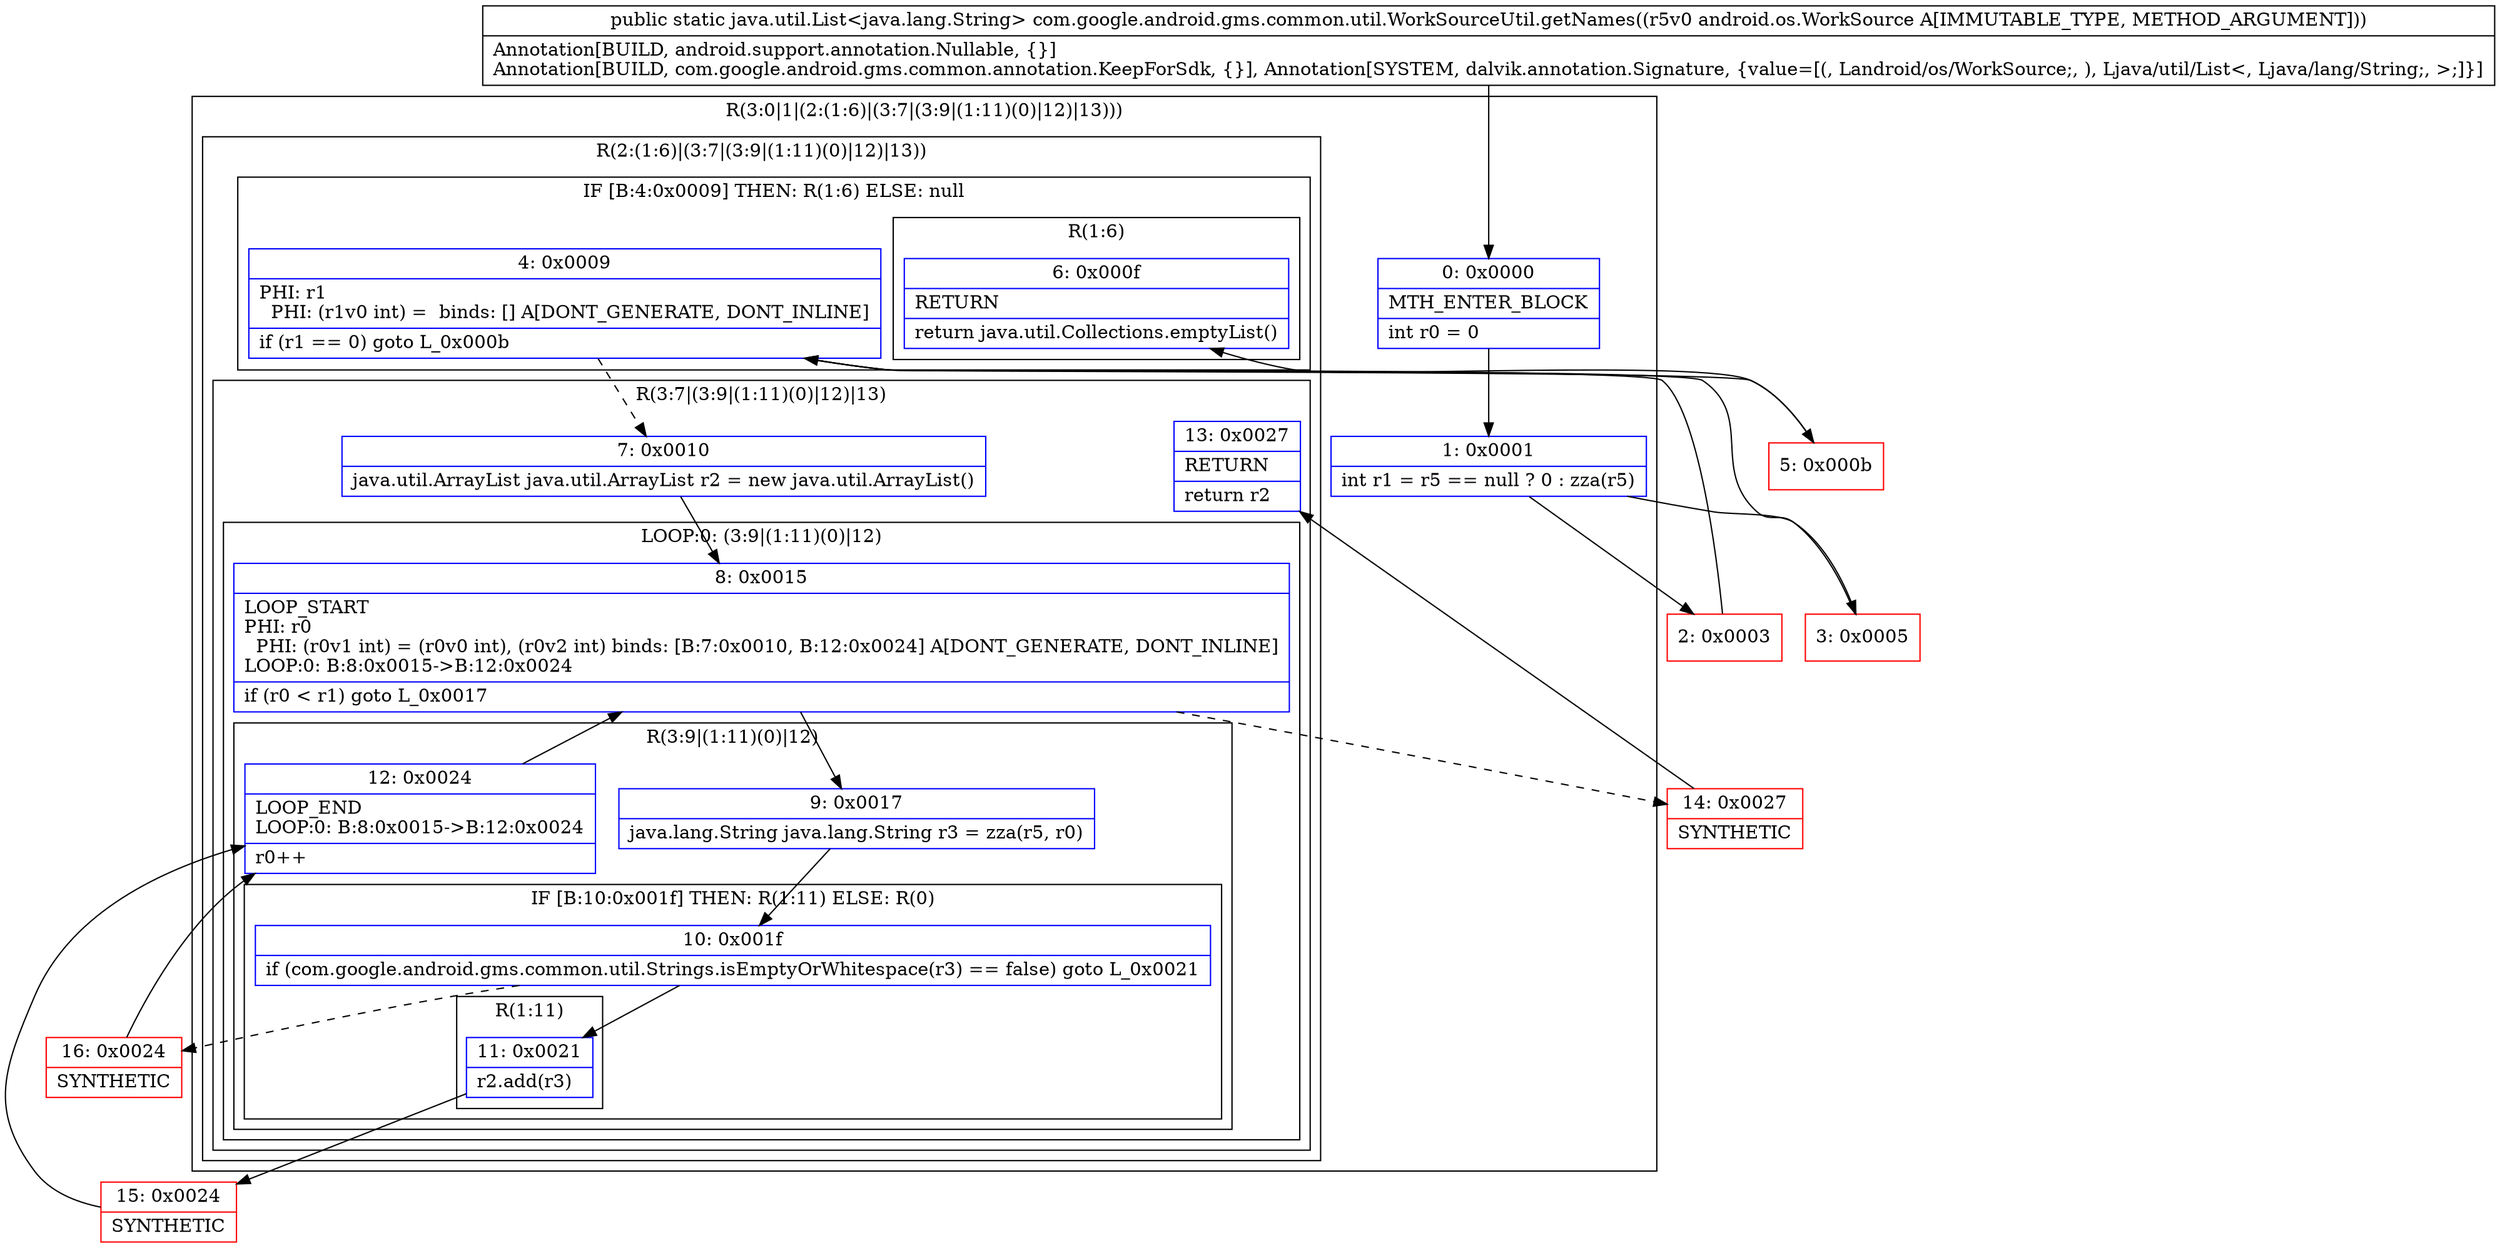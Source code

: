 digraph "CFG forcom.google.android.gms.common.util.WorkSourceUtil.getNames(Landroid\/os\/WorkSource;)Ljava\/util\/List;" {
subgraph cluster_Region_801816476 {
label = "R(3:0|1|(2:(1:6)|(3:7|(3:9|(1:11)(0)|12)|13)))";
node [shape=record,color=blue];
Node_0 [shape=record,label="{0\:\ 0x0000|MTH_ENTER_BLOCK\l|int r0 = 0\l}"];
Node_1 [shape=record,label="{1\:\ 0x0001|int r1 = r5 == null ? 0 : zza(r5)\l}"];
subgraph cluster_Region_973834369 {
label = "R(2:(1:6)|(3:7|(3:9|(1:11)(0)|12)|13))";
node [shape=record,color=blue];
subgraph cluster_IfRegion_1740707067 {
label = "IF [B:4:0x0009] THEN: R(1:6) ELSE: null";
node [shape=record,color=blue];
Node_4 [shape=record,label="{4\:\ 0x0009|PHI: r1 \l  PHI: (r1v0 int) =  binds: [] A[DONT_GENERATE, DONT_INLINE]\l|if (r1 == 0) goto L_0x000b\l}"];
subgraph cluster_Region_1935301013 {
label = "R(1:6)";
node [shape=record,color=blue];
Node_6 [shape=record,label="{6\:\ 0x000f|RETURN\l|return java.util.Collections.emptyList()\l}"];
}
}
subgraph cluster_Region_495804864 {
label = "R(3:7|(3:9|(1:11)(0)|12)|13)";
node [shape=record,color=blue];
Node_7 [shape=record,label="{7\:\ 0x0010|java.util.ArrayList java.util.ArrayList r2 = new java.util.ArrayList()\l}"];
subgraph cluster_LoopRegion_318685194 {
label = "LOOP:0: (3:9|(1:11)(0)|12)";
node [shape=record,color=blue];
Node_8 [shape=record,label="{8\:\ 0x0015|LOOP_START\lPHI: r0 \l  PHI: (r0v1 int) = (r0v0 int), (r0v2 int) binds: [B:7:0x0010, B:12:0x0024] A[DONT_GENERATE, DONT_INLINE]\lLOOP:0: B:8:0x0015\-\>B:12:0x0024\l|if (r0 \< r1) goto L_0x0017\l}"];
subgraph cluster_Region_1506532726 {
label = "R(3:9|(1:11)(0)|12)";
node [shape=record,color=blue];
Node_9 [shape=record,label="{9\:\ 0x0017|java.lang.String java.lang.String r3 = zza(r5, r0)\l}"];
subgraph cluster_IfRegion_2117095122 {
label = "IF [B:10:0x001f] THEN: R(1:11) ELSE: R(0)";
node [shape=record,color=blue];
Node_10 [shape=record,label="{10\:\ 0x001f|if (com.google.android.gms.common.util.Strings.isEmptyOrWhitespace(r3) == false) goto L_0x0021\l}"];
subgraph cluster_Region_2031557867 {
label = "R(1:11)";
node [shape=record,color=blue];
Node_11 [shape=record,label="{11\:\ 0x0021|r2.add(r3)\l}"];
}
subgraph cluster_Region_1100597446 {
label = "R(0)";
node [shape=record,color=blue];
}
}
Node_12 [shape=record,label="{12\:\ 0x0024|LOOP_END\lLOOP:0: B:8:0x0015\-\>B:12:0x0024\l|r0++\l}"];
}
}
Node_13 [shape=record,label="{13\:\ 0x0027|RETURN\l|return r2\l}"];
}
}
}
Node_2 [shape=record,color=red,label="{2\:\ 0x0003}"];
Node_3 [shape=record,color=red,label="{3\:\ 0x0005}"];
Node_5 [shape=record,color=red,label="{5\:\ 0x000b}"];
Node_14 [shape=record,color=red,label="{14\:\ 0x0027|SYNTHETIC\l}"];
Node_15 [shape=record,color=red,label="{15\:\ 0x0024|SYNTHETIC\l}"];
Node_16 [shape=record,color=red,label="{16\:\ 0x0024|SYNTHETIC\l}"];
MethodNode[shape=record,label="{public static java.util.List\<java.lang.String\> com.google.android.gms.common.util.WorkSourceUtil.getNames((r5v0 android.os.WorkSource A[IMMUTABLE_TYPE, METHOD_ARGUMENT]))  | Annotation[BUILD, android.support.annotation.Nullable, \{\}]\lAnnotation[BUILD, com.google.android.gms.common.annotation.KeepForSdk, \{\}], Annotation[SYSTEM, dalvik.annotation.Signature, \{value=[(, Landroid\/os\/WorkSource;, ), Ljava\/util\/List\<, Ljava\/lang\/String;, \>;]\}]\l}"];
MethodNode -> Node_0;
Node_0 -> Node_1;
Node_1 -> Node_2;
Node_1 -> Node_3;
Node_4 -> Node_5;
Node_4 -> Node_7[style=dashed];
Node_7 -> Node_8;
Node_8 -> Node_9;
Node_8 -> Node_14[style=dashed];
Node_9 -> Node_10;
Node_10 -> Node_11;
Node_10 -> Node_16[style=dashed];
Node_11 -> Node_15;
Node_12 -> Node_8;
Node_2 -> Node_4;
Node_3 -> Node_4;
Node_5 -> Node_6;
Node_14 -> Node_13;
Node_15 -> Node_12;
Node_16 -> Node_12;
}

